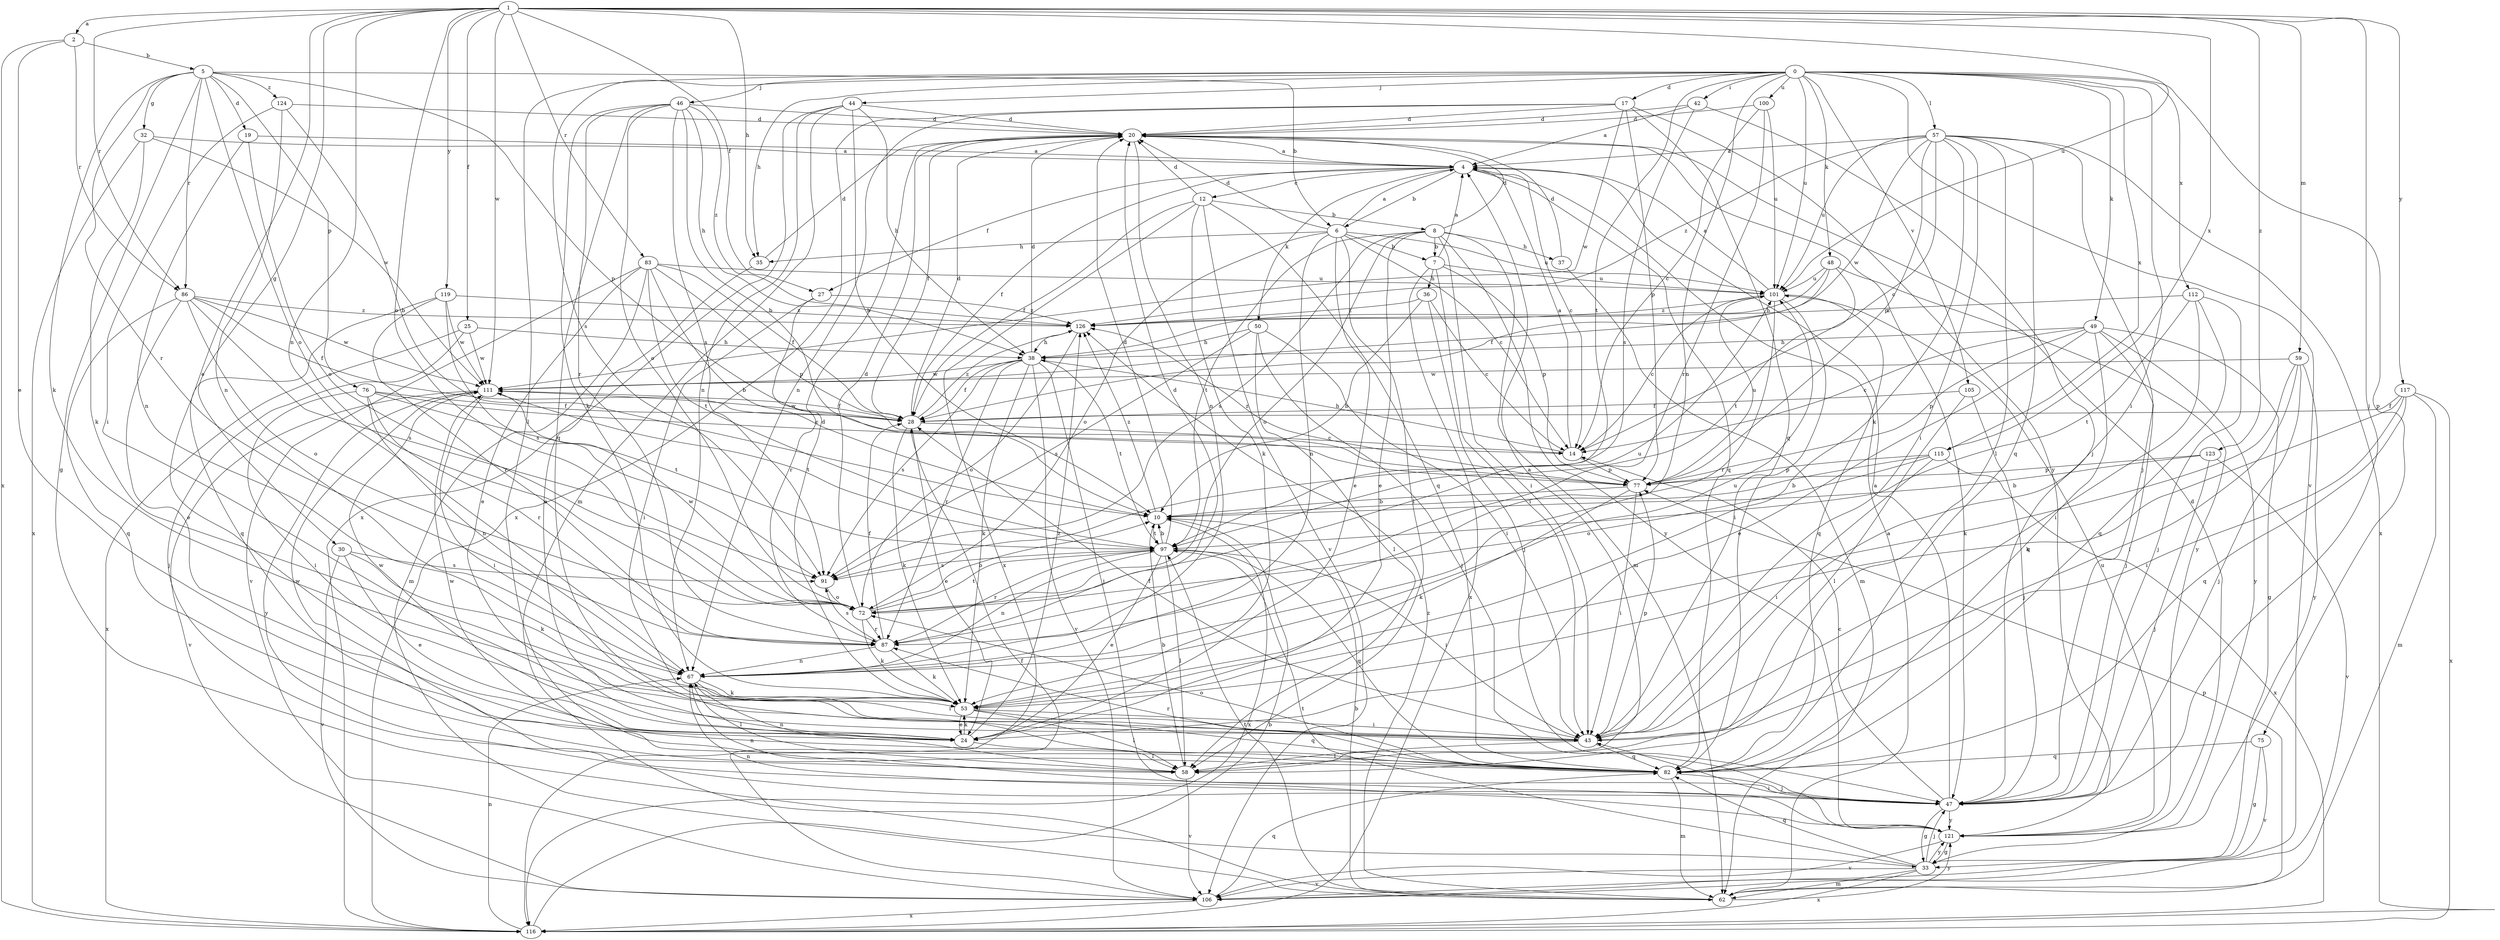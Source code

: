 strict digraph  {
0;
1;
2;
4;
5;
6;
7;
8;
10;
12;
14;
17;
19;
20;
24;
25;
27;
28;
30;
32;
33;
35;
36;
37;
38;
42;
43;
44;
46;
47;
48;
49;
50;
53;
57;
58;
59;
62;
67;
72;
75;
76;
77;
82;
83;
86;
87;
91;
97;
100;
101;
105;
106;
111;
112;
115;
116;
117;
119;
121;
123;
124;
126;
0 -> 17  [label=d];
0 -> 35  [label=h];
0 -> 42  [label=i];
0 -> 43  [label=i];
0 -> 44  [label=j];
0 -> 46  [label=j];
0 -> 48  [label=k];
0 -> 49  [label=k];
0 -> 57  [label=l];
0 -> 58  [label=l];
0 -> 67  [label=n];
0 -> 75  [label=p];
0 -> 91  [label=s];
0 -> 97  [label=t];
0 -> 100  [label=u];
0 -> 101  [label=u];
0 -> 105  [label=v];
0 -> 106  [label=v];
0 -> 112  [label=x];
0 -> 115  [label=x];
1 -> 2  [label=a];
1 -> 24  [label=e];
1 -> 25  [label=f];
1 -> 27  [label=f];
1 -> 30  [label=g];
1 -> 35  [label=h];
1 -> 47  [label=j];
1 -> 59  [label=m];
1 -> 67  [label=n];
1 -> 72  [label=o];
1 -> 83  [label=r];
1 -> 86  [label=r];
1 -> 101  [label=u];
1 -> 111  [label=w];
1 -> 115  [label=x];
1 -> 117  [label=y];
1 -> 119  [label=y];
1 -> 123  [label=z];
2 -> 5  [label=b];
2 -> 24  [label=e];
2 -> 86  [label=r];
2 -> 116  [label=x];
4 -> 6  [label=b];
4 -> 12  [label=c];
4 -> 14  [label=c];
4 -> 27  [label=f];
4 -> 28  [label=f];
4 -> 50  [label=k];
4 -> 82  [label=q];
5 -> 6  [label=b];
5 -> 19  [label=d];
5 -> 32  [label=g];
5 -> 33  [label=g];
5 -> 53  [label=k];
5 -> 72  [label=o];
5 -> 76  [label=p];
5 -> 77  [label=p];
5 -> 86  [label=r];
5 -> 87  [label=r];
5 -> 124  [label=z];
6 -> 4  [label=a];
6 -> 7  [label=b];
6 -> 14  [label=c];
6 -> 20  [label=d];
6 -> 24  [label=e];
6 -> 35  [label=h];
6 -> 58  [label=l];
6 -> 67  [label=n];
6 -> 72  [label=o];
6 -> 101  [label=u];
7 -> 4  [label=a];
7 -> 36  [label=h];
7 -> 43  [label=i];
7 -> 77  [label=p];
7 -> 101  [label=u];
7 -> 116  [label=x];
8 -> 7  [label=b];
8 -> 20  [label=d];
8 -> 24  [label=e];
8 -> 37  [label=h];
8 -> 43  [label=i];
8 -> 62  [label=m];
8 -> 72  [label=o];
8 -> 91  [label=s];
8 -> 97  [label=t];
8 -> 121  [label=y];
10 -> 97  [label=t];
10 -> 116  [label=x];
10 -> 126  [label=z];
12 -> 8  [label=b];
12 -> 20  [label=d];
12 -> 28  [label=f];
12 -> 53  [label=k];
12 -> 82  [label=q];
12 -> 106  [label=v];
12 -> 116  [label=x];
14 -> 4  [label=a];
14 -> 38  [label=h];
14 -> 77  [label=p];
17 -> 20  [label=d];
17 -> 67  [label=n];
17 -> 77  [label=p];
17 -> 82  [label=q];
17 -> 111  [label=w];
17 -> 116  [label=x];
17 -> 121  [label=y];
19 -> 4  [label=a];
19 -> 67  [label=n];
19 -> 72  [label=o];
20 -> 4  [label=a];
20 -> 28  [label=f];
20 -> 47  [label=j];
20 -> 67  [label=n];
24 -> 53  [label=k];
24 -> 58  [label=l];
24 -> 111  [label=w];
24 -> 126  [label=z];
25 -> 38  [label=h];
25 -> 47  [label=j];
25 -> 111  [label=w];
25 -> 116  [label=x];
27 -> 43  [label=i];
27 -> 87  [label=r];
27 -> 126  [label=z];
28 -> 14  [label=c];
28 -> 20  [label=d];
28 -> 24  [label=e];
28 -> 53  [label=k];
28 -> 111  [label=w];
28 -> 126  [label=z];
30 -> 24  [label=e];
30 -> 53  [label=k];
30 -> 91  [label=s];
30 -> 106  [label=v];
32 -> 4  [label=a];
32 -> 53  [label=k];
32 -> 111  [label=w];
32 -> 116  [label=x];
33 -> 20  [label=d];
33 -> 47  [label=j];
33 -> 62  [label=m];
33 -> 82  [label=q];
33 -> 97  [label=t];
33 -> 106  [label=v];
33 -> 116  [label=x];
33 -> 121  [label=y];
35 -> 20  [label=d];
35 -> 24  [label=e];
36 -> 10  [label=b];
36 -> 14  [label=c];
36 -> 47  [label=j];
36 -> 126  [label=z];
37 -> 20  [label=d];
37 -> 62  [label=m];
38 -> 20  [label=d];
38 -> 28  [label=f];
38 -> 47  [label=j];
38 -> 53  [label=k];
38 -> 87  [label=r];
38 -> 91  [label=s];
38 -> 97  [label=t];
38 -> 106  [label=v];
38 -> 111  [label=w];
42 -> 4  [label=a];
42 -> 20  [label=d];
42 -> 47  [label=j];
42 -> 91  [label=s];
43 -> 28  [label=f];
43 -> 58  [label=l];
43 -> 77  [label=p];
43 -> 82  [label=q];
44 -> 10  [label=b];
44 -> 20  [label=d];
44 -> 38  [label=h];
44 -> 62  [label=m];
44 -> 67  [label=n];
44 -> 116  [label=x];
46 -> 10  [label=b];
46 -> 20  [label=d];
46 -> 38  [label=h];
46 -> 53  [label=k];
46 -> 72  [label=o];
46 -> 82  [label=q];
46 -> 87  [label=r];
46 -> 91  [label=s];
46 -> 126  [label=z];
47 -> 4  [label=a];
47 -> 14  [label=c];
47 -> 33  [label=g];
47 -> 67  [label=n];
47 -> 121  [label=y];
48 -> 28  [label=f];
48 -> 38  [label=h];
48 -> 97  [label=t];
48 -> 101  [label=u];
48 -> 121  [label=y];
49 -> 14  [label=c];
49 -> 24  [label=e];
49 -> 33  [label=g];
49 -> 38  [label=h];
49 -> 47  [label=j];
49 -> 77  [label=p];
49 -> 82  [label=q];
49 -> 121  [label=y];
50 -> 38  [label=h];
50 -> 43  [label=i];
50 -> 47  [label=j];
50 -> 58  [label=l];
50 -> 91  [label=s];
53 -> 20  [label=d];
53 -> 24  [label=e];
53 -> 43  [label=i];
53 -> 58  [label=l];
53 -> 82  [label=q];
57 -> 4  [label=a];
57 -> 14  [label=c];
57 -> 43  [label=i];
57 -> 47  [label=j];
57 -> 53  [label=k];
57 -> 58  [label=l];
57 -> 77  [label=p];
57 -> 82  [label=q];
57 -> 101  [label=u];
57 -> 111  [label=w];
57 -> 116  [label=x];
57 -> 126  [label=z];
58 -> 4  [label=a];
58 -> 10  [label=b];
58 -> 67  [label=n];
58 -> 106  [label=v];
58 -> 111  [label=w];
59 -> 43  [label=i];
59 -> 47  [label=j];
59 -> 53  [label=k];
59 -> 111  [label=w];
59 -> 121  [label=y];
62 -> 4  [label=a];
62 -> 10  [label=b];
62 -> 77  [label=p];
62 -> 97  [label=t];
62 -> 121  [label=y];
62 -> 126  [label=z];
67 -> 43  [label=i];
67 -> 53  [label=k];
67 -> 58  [label=l];
67 -> 101  [label=u];
72 -> 10  [label=b];
72 -> 20  [label=d];
72 -> 53  [label=k];
72 -> 87  [label=r];
72 -> 97  [label=t];
72 -> 101  [label=u];
72 -> 111  [label=w];
75 -> 33  [label=g];
75 -> 82  [label=q];
75 -> 106  [label=v];
76 -> 14  [label=c];
76 -> 28  [label=f];
76 -> 43  [label=i];
76 -> 67  [label=n];
76 -> 87  [label=r];
76 -> 97  [label=t];
77 -> 10  [label=b];
77 -> 43  [label=i];
77 -> 53  [label=k];
77 -> 101  [label=u];
77 -> 126  [label=z];
82 -> 47  [label=j];
82 -> 62  [label=m];
82 -> 72  [label=o];
82 -> 87  [label=r];
82 -> 111  [label=w];
83 -> 10  [label=b];
83 -> 24  [label=e];
83 -> 28  [label=f];
83 -> 62  [label=m];
83 -> 77  [label=p];
83 -> 97  [label=t];
83 -> 101  [label=u];
83 -> 106  [label=v];
86 -> 24  [label=e];
86 -> 28  [label=f];
86 -> 72  [label=o];
86 -> 82  [label=q];
86 -> 91  [label=s];
86 -> 111  [label=w];
86 -> 126  [label=z];
87 -> 20  [label=d];
87 -> 28  [label=f];
87 -> 53  [label=k];
87 -> 67  [label=n];
87 -> 91  [label=s];
91 -> 72  [label=o];
97 -> 10  [label=b];
97 -> 20  [label=d];
97 -> 24  [label=e];
97 -> 43  [label=i];
97 -> 58  [label=l];
97 -> 67  [label=n];
97 -> 82  [label=q];
97 -> 87  [label=r];
97 -> 91  [label=s];
100 -> 14  [label=c];
100 -> 20  [label=d];
100 -> 87  [label=r];
100 -> 101  [label=u];
101 -> 4  [label=a];
101 -> 14  [label=c];
101 -> 43  [label=i];
101 -> 82  [label=q];
101 -> 87  [label=r];
101 -> 126  [label=z];
105 -> 28  [label=f];
105 -> 47  [label=j];
105 -> 58  [label=l];
106 -> 28  [label=f];
106 -> 82  [label=q];
106 -> 116  [label=x];
111 -> 28  [label=f];
111 -> 43  [label=i];
111 -> 97  [label=t];
111 -> 106  [label=v];
111 -> 121  [label=y];
112 -> 43  [label=i];
112 -> 47  [label=j];
112 -> 82  [label=q];
112 -> 97  [label=t];
112 -> 126  [label=z];
115 -> 10  [label=b];
115 -> 43  [label=i];
115 -> 72  [label=o];
115 -> 77  [label=p];
115 -> 116  [label=x];
116 -> 10  [label=b];
116 -> 67  [label=n];
117 -> 28  [label=f];
117 -> 43  [label=i];
117 -> 53  [label=k];
117 -> 62  [label=m];
117 -> 82  [label=q];
117 -> 116  [label=x];
119 -> 82  [label=q];
119 -> 87  [label=r];
119 -> 91  [label=s];
119 -> 111  [label=w];
119 -> 126  [label=z];
121 -> 33  [label=g];
121 -> 43  [label=i];
121 -> 67  [label=n];
121 -> 101  [label=u];
121 -> 106  [label=v];
123 -> 10  [label=b];
123 -> 47  [label=j];
123 -> 77  [label=p];
123 -> 106  [label=v];
124 -> 10  [label=b];
124 -> 20  [label=d];
124 -> 43  [label=i];
124 -> 67  [label=n];
126 -> 38  [label=h];
126 -> 72  [label=o];
}
